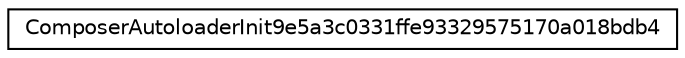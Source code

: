 digraph "Graphical Class Hierarchy"
{
  edge [fontname="Helvetica",fontsize="10",labelfontname="Helvetica",labelfontsize="10"];
  node [fontname="Helvetica",fontsize="10",shape=record];
  rankdir="LR";
  Node0 [label="ComposerAutoloaderInit9e5a3c0331ffe93329575170a018bdb4",height=0.2,width=0.4,color="black", fillcolor="white", style="filled",URL="$classComposerAutoloaderInit9e5a3c0331ffe93329575170a018bdb4.html"];
}
